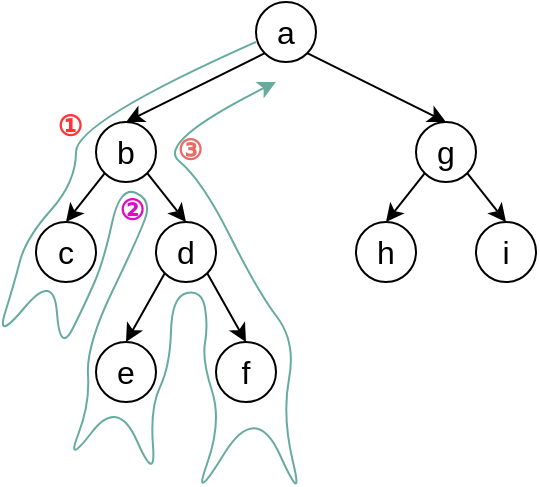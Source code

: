 <mxfile version="14.7.6" type="github" pages="2">
  <diagram id="kXJ8zeAZPTjubEKUILeX" name="第 1 页">
    <mxGraphModel dx="442" dy="266" grid="1" gridSize="1" guides="1" tooltips="1" connect="1" arrows="1" fold="1" page="1" pageScale="1" pageWidth="1169" pageHeight="827" math="0" shadow="0">
      <root>
        <mxCell id="0" />
        <mxCell id="1" parent="0" />
        <mxCell id="iWVI8-e-78U0TDI5ckhC-13" style="edgeStyle=none;rounded=0;orthogonalLoop=1;jettySize=auto;html=1;exitX=0;exitY=1;exitDx=0;exitDy=0;entryX=0.5;entryY=0;entryDx=0;entryDy=0;fontSize=16;" edge="1" parent="1" source="iWVI8-e-78U0TDI5ckhC-1" target="iWVI8-e-78U0TDI5ckhC-2">
          <mxGeometry relative="1" as="geometry" />
        </mxCell>
        <mxCell id="iWVI8-e-78U0TDI5ckhC-14" style="edgeStyle=none;rounded=0;orthogonalLoop=1;jettySize=auto;html=1;exitX=1;exitY=1;exitDx=0;exitDy=0;entryX=0.5;entryY=0;entryDx=0;entryDy=0;fontSize=16;" edge="1" parent="1" source="iWVI8-e-78U0TDI5ckhC-1" target="iWVI8-e-78U0TDI5ckhC-4">
          <mxGeometry relative="1" as="geometry" />
        </mxCell>
        <mxCell id="iWVI8-e-78U0TDI5ckhC-1" value="b" style="ellipse;whiteSpace=wrap;html=1;aspect=fixed;fontSize=16;" vertex="1" parent="1">
          <mxGeometry x="400" y="140" width="30" height="30" as="geometry" />
        </mxCell>
        <mxCell id="iWVI8-e-78U0TDI5ckhC-2" value="c" style="ellipse;whiteSpace=wrap;html=1;aspect=fixed;fontSize=16;" vertex="1" parent="1">
          <mxGeometry x="370" y="190" width="30" height="30" as="geometry" />
        </mxCell>
        <mxCell id="iWVI8-e-78U0TDI5ckhC-18" style="edgeStyle=none;rounded=0;orthogonalLoop=1;jettySize=auto;html=1;exitX=0;exitY=1;exitDx=0;exitDy=0;entryX=0.5;entryY=0;entryDx=0;entryDy=0;fontSize=16;" edge="1" parent="1" source="iWVI8-e-78U0TDI5ckhC-4" target="iWVI8-e-78U0TDI5ckhC-8">
          <mxGeometry relative="1" as="geometry" />
        </mxCell>
        <mxCell id="iWVI8-e-78U0TDI5ckhC-19" style="edgeStyle=none;rounded=0;orthogonalLoop=1;jettySize=auto;html=1;exitX=1;exitY=1;exitDx=0;exitDy=0;entryX=0.5;entryY=0;entryDx=0;entryDy=0;fontSize=16;" edge="1" parent="1" source="iWVI8-e-78U0TDI5ckhC-4" target="iWVI8-e-78U0TDI5ckhC-9">
          <mxGeometry relative="1" as="geometry" />
        </mxCell>
        <mxCell id="iWVI8-e-78U0TDI5ckhC-4" value="d" style="ellipse;whiteSpace=wrap;html=1;aspect=fixed;fontSize=16;" vertex="1" parent="1">
          <mxGeometry x="430" y="190" width="30" height="30" as="geometry" />
        </mxCell>
        <mxCell id="iWVI8-e-78U0TDI5ckhC-15" style="edgeStyle=none;rounded=0;orthogonalLoop=1;jettySize=auto;html=1;exitX=0;exitY=1;exitDx=0;exitDy=0;entryX=0.5;entryY=0;entryDx=0;entryDy=0;fontSize=16;" edge="1" parent="1" source="iWVI8-e-78U0TDI5ckhC-5" target="iWVI8-e-78U0TDI5ckhC-6">
          <mxGeometry relative="1" as="geometry" />
        </mxCell>
        <mxCell id="iWVI8-e-78U0TDI5ckhC-16" style="edgeStyle=none;rounded=0;orthogonalLoop=1;jettySize=auto;html=1;exitX=1;exitY=1;exitDx=0;exitDy=0;entryX=0.5;entryY=0;entryDx=0;entryDy=0;fontSize=16;" edge="1" parent="1" source="iWVI8-e-78U0TDI5ckhC-5" target="iWVI8-e-78U0TDI5ckhC-7">
          <mxGeometry relative="1" as="geometry" />
        </mxCell>
        <mxCell id="iWVI8-e-78U0TDI5ckhC-5" value="g" style="ellipse;whiteSpace=wrap;html=1;aspect=fixed;fontSize=16;" vertex="1" parent="1">
          <mxGeometry x="560" y="140" width="30" height="30" as="geometry" />
        </mxCell>
        <mxCell id="iWVI8-e-78U0TDI5ckhC-6" value="h" style="ellipse;whiteSpace=wrap;html=1;aspect=fixed;fontSize=16;" vertex="1" parent="1">
          <mxGeometry x="530" y="190" width="30" height="30" as="geometry" />
        </mxCell>
        <mxCell id="iWVI8-e-78U0TDI5ckhC-7" value="i" style="ellipse;whiteSpace=wrap;html=1;aspect=fixed;fontSize=16;" vertex="1" parent="1">
          <mxGeometry x="590" y="190" width="30" height="30" as="geometry" />
        </mxCell>
        <mxCell id="iWVI8-e-78U0TDI5ckhC-8" value="e" style="ellipse;whiteSpace=wrap;html=1;aspect=fixed;fontSize=16;" vertex="1" parent="1">
          <mxGeometry x="400" y="250" width="30" height="30" as="geometry" />
        </mxCell>
        <mxCell id="iWVI8-e-78U0TDI5ckhC-9" value="f" style="ellipse;whiteSpace=wrap;html=1;aspect=fixed;fontSize=16;" vertex="1" parent="1">
          <mxGeometry x="460" y="250" width="30" height="30" as="geometry" />
        </mxCell>
        <mxCell id="iWVI8-e-78U0TDI5ckhC-11" style="rounded=0;orthogonalLoop=1;jettySize=auto;html=1;exitX=0;exitY=1;exitDx=0;exitDy=0;entryX=0.5;entryY=0;entryDx=0;entryDy=0;fontSize=16;" edge="1" parent="1" source="iWVI8-e-78U0TDI5ckhC-10" target="iWVI8-e-78U0TDI5ckhC-1">
          <mxGeometry relative="1" as="geometry" />
        </mxCell>
        <mxCell id="iWVI8-e-78U0TDI5ckhC-12" style="edgeStyle=none;rounded=0;orthogonalLoop=1;jettySize=auto;html=1;exitX=1;exitY=1;exitDx=0;exitDy=0;entryX=0.5;entryY=0;entryDx=0;entryDy=0;fontSize=16;" edge="1" parent="1" source="iWVI8-e-78U0TDI5ckhC-10" target="iWVI8-e-78U0TDI5ckhC-5">
          <mxGeometry relative="1" as="geometry" />
        </mxCell>
        <mxCell id="iWVI8-e-78U0TDI5ckhC-10" value="a" style="ellipse;whiteSpace=wrap;html=1;aspect=fixed;fontSize=16;" vertex="1" parent="1">
          <mxGeometry x="480" y="80" width="30" height="30" as="geometry" />
        </mxCell>
        <mxCell id="iWVI8-e-78U0TDI5ckhC-20" value="" style="curved=1;endArrow=classic;html=1;fontSize=16;strokeColor=#67AB9F;" edge="1" parent="1">
          <mxGeometry width="50" height="50" relative="1" as="geometry">
            <mxPoint x="480" y="100" as="sourcePoint" />
            <mxPoint x="490" y="120" as="targetPoint" />
            <Array as="points">
              <mxPoint x="390" y="140" />
              <mxPoint x="390" y="170" />
              <mxPoint x="365" y="198" />
              <mxPoint x="359" y="221" />
              <mxPoint x="350" y="250" />
              <mxPoint x="379" y="215" />
              <mxPoint x="382" y="256" />
              <mxPoint x="395" y="230" />
              <mxPoint x="404" y="209" />
              <mxPoint x="412" y="172" />
              <mxPoint x="428" y="179" />
              <mxPoint x="421" y="198" />
              <mxPoint x="395" y="252" />
              <mxPoint x="397" y="281" />
              <mxPoint x="385" y="312" />
              <mxPoint x="411" y="278" />
              <mxPoint x="430" y="321" />
              <mxPoint x="427" y="283" />
              <mxPoint x="437" y="262" />
              <mxPoint x="438" y="227" />
              <mxPoint x="453" y="224" />
              <mxPoint x="456" y="242" />
              <mxPoint x="453" y="259" />
              <mxPoint x="463" y="290" />
              <mxPoint x="448" y="332" />
              <mxPoint x="480" y="280" />
              <mxPoint x="504" y="333" />
              <mxPoint x="493" y="287" />
              <mxPoint x="500" y="250" />
              <mxPoint x="481" y="225" />
              <mxPoint x="453" y="169" />
              <mxPoint x="430" y="150" />
            </Array>
          </mxGeometry>
        </mxCell>
        <mxCell id="iWVI8-e-78U0TDI5ckhC-23" value="&lt;b&gt;&lt;font style=&quot;font-size: 14px&quot;&gt;①&lt;/font&gt;&lt;/b&gt;" style="text;html=1;strokeColor=none;fillColor=none;align=center;verticalAlign=middle;whiteSpace=wrap;rounded=0;fontSize=16;fontColor=#FF3333;" vertex="1" parent="1">
          <mxGeometry x="378" y="132" width="18" height="17" as="geometry" />
        </mxCell>
        <mxCell id="iWVI8-e-78U0TDI5ckhC-24" value="&lt;b&gt;&lt;font style=&quot;font-size: 14px&quot;&gt;②&lt;/font&gt;&lt;/b&gt;" style="text;html=1;strokeColor=none;fillColor=none;align=center;verticalAlign=middle;whiteSpace=wrap;rounded=0;fontSize=16;fontColor=#E00BC4;" vertex="1" parent="1">
          <mxGeometry x="409" y="174" width="18" height="17" as="geometry" />
        </mxCell>
        <mxCell id="iWVI8-e-78U0TDI5ckhC-25" value="&lt;b&gt;&lt;font style=&quot;font-size: 14px&quot;&gt;③&lt;/font&gt;&lt;/b&gt;" style="text;html=1;strokeColor=none;fillColor=none;align=center;verticalAlign=middle;whiteSpace=wrap;rounded=0;fontSize=16;fontColor=#EA6B66;" vertex="1" parent="1">
          <mxGeometry x="438" y="144" width="18" height="17" as="geometry" />
        </mxCell>
      </root>
    </mxGraphModel>
  </diagram>
  <diagram id="NBhHOu9BcgCPmyBcyLKC" name="第 2 页">
    <mxGraphModel dx="641" dy="385" grid="1" gridSize="10" guides="1" tooltips="1" connect="1" arrows="1" fold="1" page="1" pageScale="1" pageWidth="1169" pageHeight="827" math="0" shadow="0">
      <root>
        <mxCell id="1IYhPZbYaYBgLNDLqs1K-0" />
        <mxCell id="1IYhPZbYaYBgLNDLqs1K-1" parent="1IYhPZbYaYBgLNDLqs1K-0" />
        <mxCell id="1IYhPZbYaYBgLNDLqs1K-2" style="edgeStyle=none;rounded=0;orthogonalLoop=1;jettySize=auto;html=1;exitX=0;exitY=1;exitDx=0;exitDy=0;entryX=0.5;entryY=0;entryDx=0;entryDy=0;fontSize=16;" edge="1" parent="1IYhPZbYaYBgLNDLqs1K-1" source="1IYhPZbYaYBgLNDLqs1K-4" target="1IYhPZbYaYBgLNDLqs1K-5">
          <mxGeometry relative="1" as="geometry" />
        </mxCell>
        <mxCell id="1IYhPZbYaYBgLNDLqs1K-3" style="edgeStyle=none;rounded=0;orthogonalLoop=1;jettySize=auto;html=1;exitX=1;exitY=1;exitDx=0;exitDy=0;entryX=0.5;entryY=0;entryDx=0;entryDy=0;fontSize=16;" edge="1" parent="1IYhPZbYaYBgLNDLqs1K-1" source="1IYhPZbYaYBgLNDLqs1K-4" target="1IYhPZbYaYBgLNDLqs1K-8">
          <mxGeometry relative="1" as="geometry" />
        </mxCell>
        <mxCell id="1IYhPZbYaYBgLNDLqs1K-4" value="2" style="ellipse;whiteSpace=wrap;html=1;aspect=fixed;fontSize=16;" vertex="1" parent="1IYhPZbYaYBgLNDLqs1K-1">
          <mxGeometry x="420" y="140" width="30" height="30" as="geometry" />
        </mxCell>
        <mxCell id="1IYhPZbYaYBgLNDLqs1K-5" value="1" style="ellipse;whiteSpace=wrap;html=1;aspect=fixed;fontSize=16;" vertex="1" parent="1IYhPZbYaYBgLNDLqs1K-1">
          <mxGeometry x="390" y="190" width="30" height="30" as="geometry" />
        </mxCell>
        <mxCell id="1IYhPZbYaYBgLNDLqs1K-8" value="4" style="ellipse;whiteSpace=wrap;html=1;aspect=fixed;fontSize=16;" vertex="1" parent="1IYhPZbYaYBgLNDLqs1K-1">
          <mxGeometry x="450" y="190" width="30" height="30" as="geometry" />
        </mxCell>
        <mxCell id="1IYhPZbYaYBgLNDLqs1K-9" style="edgeStyle=none;rounded=0;orthogonalLoop=1;jettySize=auto;html=1;exitX=0;exitY=1;exitDx=0;exitDy=0;entryX=0.5;entryY=0;entryDx=0;entryDy=0;fontSize=16;" edge="1" parent="1IYhPZbYaYBgLNDLqs1K-1" source="1IYhPZbYaYBgLNDLqs1K-11" target="1IYhPZbYaYBgLNDLqs1K-12">
          <mxGeometry relative="1" as="geometry" />
        </mxCell>
        <mxCell id="1IYhPZbYaYBgLNDLqs1K-10" style="edgeStyle=none;rounded=0;orthogonalLoop=1;jettySize=auto;html=1;exitX=1;exitY=1;exitDx=0;exitDy=0;entryX=0.5;entryY=0;entryDx=0;entryDy=0;fontSize=16;" edge="1" parent="1IYhPZbYaYBgLNDLqs1K-1" source="1IYhPZbYaYBgLNDLqs1K-11" target="1IYhPZbYaYBgLNDLqs1K-13">
          <mxGeometry relative="1" as="geometry" />
        </mxCell>
        <mxCell id="1IYhPZbYaYBgLNDLqs1K-11" value="12" style="ellipse;whiteSpace=wrap;html=1;aspect=fixed;fontSize=16;" vertex="1" parent="1IYhPZbYaYBgLNDLqs1K-1">
          <mxGeometry x="530" y="140" width="30" height="30" as="geometry" />
        </mxCell>
        <mxCell id="1IYhPZbYaYBgLNDLqs1K-12" value="8" style="ellipse;whiteSpace=wrap;html=1;aspect=fixed;fontSize=16;" vertex="1" parent="1IYhPZbYaYBgLNDLqs1K-1">
          <mxGeometry x="500" y="190" width="30" height="30" as="geometry" />
        </mxCell>
        <mxCell id="1IYhPZbYaYBgLNDLqs1K-13" value="20" style="ellipse;whiteSpace=wrap;html=1;aspect=fixed;fontSize=16;" vertex="1" parent="1IYhPZbYaYBgLNDLqs1K-1">
          <mxGeometry x="560" y="190" width="30" height="30" as="geometry" />
        </mxCell>
        <mxCell id="1IYhPZbYaYBgLNDLqs1K-16" style="rounded=0;orthogonalLoop=1;jettySize=auto;html=1;exitX=0;exitY=1;exitDx=0;exitDy=0;entryX=0.5;entryY=0;entryDx=0;entryDy=0;fontSize=16;" edge="1" parent="1IYhPZbYaYBgLNDLqs1K-1" source="1IYhPZbYaYBgLNDLqs1K-18" target="1IYhPZbYaYBgLNDLqs1K-4">
          <mxGeometry relative="1" as="geometry" />
        </mxCell>
        <mxCell id="1IYhPZbYaYBgLNDLqs1K-17" style="edgeStyle=none;rounded=0;orthogonalLoop=1;jettySize=auto;html=1;exitX=1;exitY=1;exitDx=0;exitDy=0;entryX=0.5;entryY=0;entryDx=0;entryDy=0;fontSize=16;" edge="1" parent="1IYhPZbYaYBgLNDLqs1K-1" source="1IYhPZbYaYBgLNDLqs1K-18" target="1IYhPZbYaYBgLNDLqs1K-11">
          <mxGeometry relative="1" as="geometry" />
        </mxCell>
        <mxCell id="1IYhPZbYaYBgLNDLqs1K-18" value="5" style="ellipse;whiteSpace=wrap;html=1;aspect=fixed;fontSize=16;" vertex="1" parent="1IYhPZbYaYBgLNDLqs1K-1">
          <mxGeometry x="480" y="80" width="30" height="30" as="geometry" />
        </mxCell>
        <mxCell id="1IYhPZbYaYBgLNDLqs1K-22" style="edgeStyle=none;rounded=0;orthogonalLoop=1;jettySize=auto;html=1;exitX=0;exitY=1;exitDx=0;exitDy=0;entryX=0.5;entryY=0;entryDx=0;entryDy=0;fontSize=16;" edge="1" parent="1IYhPZbYaYBgLNDLqs1K-1" source="1IYhPZbYaYBgLNDLqs1K-24" target="1IYhPZbYaYBgLNDLqs1K-25">
          <mxGeometry relative="1" as="geometry" />
        </mxCell>
        <mxCell id="1IYhPZbYaYBgLNDLqs1K-23" style="edgeStyle=none;rounded=0;orthogonalLoop=1;jettySize=auto;html=1;exitX=1;exitY=1;exitDx=0;exitDy=0;entryX=0.5;entryY=0;entryDx=0;entryDy=0;fontSize=16;" edge="1" parent="1IYhPZbYaYBgLNDLqs1K-1" source="1IYhPZbYaYBgLNDLqs1K-24" target="1IYhPZbYaYBgLNDLqs1K-26">
          <mxGeometry relative="1" as="geometry" />
        </mxCell>
        <mxCell id="1IYhPZbYaYBgLNDLqs1K-24" value="2" style="ellipse;whiteSpace=wrap;html=1;aspect=fixed;fontSize=16;" vertex="1" parent="1IYhPZbYaYBgLNDLqs1K-1">
          <mxGeometry x="170" y="140" width="30" height="30" as="geometry" />
        </mxCell>
        <mxCell id="1IYhPZbYaYBgLNDLqs1K-25" value="20" style="ellipse;whiteSpace=wrap;html=1;aspect=fixed;fontSize=16;fillColor=#f8cecc;strokeColor=#b85450;" vertex="1" parent="1IYhPZbYaYBgLNDLqs1K-1">
          <mxGeometry x="140" y="190" width="30" height="30" as="geometry" />
        </mxCell>
        <mxCell id="1IYhPZbYaYBgLNDLqs1K-26" value="4" style="ellipse;whiteSpace=wrap;html=1;aspect=fixed;fontSize=16;" vertex="1" parent="1IYhPZbYaYBgLNDLqs1K-1">
          <mxGeometry x="200" y="190" width="30" height="30" as="geometry" />
        </mxCell>
        <mxCell id="1IYhPZbYaYBgLNDLqs1K-27" style="edgeStyle=none;rounded=0;orthogonalLoop=1;jettySize=auto;html=1;exitX=0;exitY=1;exitDx=0;exitDy=0;entryX=0.5;entryY=0;entryDx=0;entryDy=0;fontSize=16;" edge="1" parent="1IYhPZbYaYBgLNDLqs1K-1" source="1IYhPZbYaYBgLNDLqs1K-29" target="1IYhPZbYaYBgLNDLqs1K-30">
          <mxGeometry relative="1" as="geometry" />
        </mxCell>
        <mxCell id="1IYhPZbYaYBgLNDLqs1K-28" style="edgeStyle=none;rounded=0;orthogonalLoop=1;jettySize=auto;html=1;exitX=1;exitY=1;exitDx=0;exitDy=0;entryX=0.5;entryY=0;entryDx=0;entryDy=0;fontSize=16;" edge="1" parent="1IYhPZbYaYBgLNDLqs1K-1" source="1IYhPZbYaYBgLNDLqs1K-29" target="1IYhPZbYaYBgLNDLqs1K-31">
          <mxGeometry relative="1" as="geometry" />
        </mxCell>
        <mxCell id="1IYhPZbYaYBgLNDLqs1K-29" value="12" style="ellipse;whiteSpace=wrap;html=1;aspect=fixed;fontSize=16;" vertex="1" parent="1IYhPZbYaYBgLNDLqs1K-1">
          <mxGeometry x="280" y="140" width="30" height="30" as="geometry" />
        </mxCell>
        <mxCell id="1IYhPZbYaYBgLNDLqs1K-30" value="8" style="ellipse;whiteSpace=wrap;html=1;aspect=fixed;fontSize=16;" vertex="1" parent="1IYhPZbYaYBgLNDLqs1K-1">
          <mxGeometry x="250" y="190" width="30" height="30" as="geometry" />
        </mxCell>
        <mxCell id="1IYhPZbYaYBgLNDLqs1K-31" value="1" style="ellipse;whiteSpace=wrap;html=1;aspect=fixed;fontSize=16;fillColor=#f8cecc;strokeColor=#b85450;" vertex="1" parent="1IYhPZbYaYBgLNDLqs1K-1">
          <mxGeometry x="310" y="190" width="30" height="30" as="geometry" />
        </mxCell>
        <mxCell id="1IYhPZbYaYBgLNDLqs1K-32" style="rounded=0;orthogonalLoop=1;jettySize=auto;html=1;exitX=0;exitY=1;exitDx=0;exitDy=0;entryX=0.5;entryY=0;entryDx=0;entryDy=0;fontSize=16;" edge="1" parent="1IYhPZbYaYBgLNDLqs1K-1" source="1IYhPZbYaYBgLNDLqs1K-34" target="1IYhPZbYaYBgLNDLqs1K-24">
          <mxGeometry relative="1" as="geometry" />
        </mxCell>
        <mxCell id="1IYhPZbYaYBgLNDLqs1K-33" style="edgeStyle=none;rounded=0;orthogonalLoop=1;jettySize=auto;html=1;exitX=1;exitY=1;exitDx=0;exitDy=0;entryX=0.5;entryY=0;entryDx=0;entryDy=0;fontSize=16;" edge="1" parent="1IYhPZbYaYBgLNDLqs1K-1" source="1IYhPZbYaYBgLNDLqs1K-34" target="1IYhPZbYaYBgLNDLqs1K-29">
          <mxGeometry relative="1" as="geometry" />
        </mxCell>
        <mxCell id="1IYhPZbYaYBgLNDLqs1K-34" value="5" style="ellipse;whiteSpace=wrap;html=1;aspect=fixed;fontSize=16;" vertex="1" parent="1IYhPZbYaYBgLNDLqs1K-1">
          <mxGeometry x="230" y="80" width="30" height="30" as="geometry" />
        </mxCell>
        <mxCell id="1IYhPZbYaYBgLNDLqs1K-35" value="1， 2，4，5，8，12，20" style="text;html=1;strokeColor=none;fillColor=none;align=center;verticalAlign=middle;whiteSpace=wrap;rounded=0;fontSize=16;" vertex="1" parent="1IYhPZbYaYBgLNDLqs1K-1">
          <mxGeometry x="395" y="280" width="195" height="20" as="geometry" />
        </mxCell>
        <mxCell id="1IYhPZbYaYBgLNDLqs1K-36" value="中序遍历" style="text;html=1;strokeColor=none;fillColor=none;align=center;verticalAlign=middle;whiteSpace=wrap;rounded=0;fontSize=16;" vertex="1" parent="1IYhPZbYaYBgLNDLqs1K-1">
          <mxGeometry x="395" y="260" width="75" height="20" as="geometry" />
        </mxCell>
        <mxCell id="1IYhPZbYaYBgLNDLqs1K-37" value="&lt;font color=&quot;#ff99cc&quot;&gt;20&lt;/font&gt;， 2，4，5，8，12，&lt;font color=&quot;#cc6872&quot;&gt;1&lt;/font&gt;" style="text;html=1;strokeColor=none;fillColor=none;align=center;verticalAlign=middle;whiteSpace=wrap;rounded=0;fontSize=16;fontColor=#67AB9F;" vertex="1" parent="1IYhPZbYaYBgLNDLqs1K-1">
          <mxGeometry x="140" y="280" width="195" height="20" as="geometry" />
        </mxCell>
        <mxCell id="1IYhPZbYaYBgLNDLqs1K-38" value="中序遍历" style="text;html=1;strokeColor=none;fillColor=none;align=center;verticalAlign=middle;whiteSpace=wrap;rounded=0;fontSize=16;fontColor=#67AB9F;" vertex="1" parent="1IYhPZbYaYBgLNDLqs1K-1">
          <mxGeometry x="140" y="260" width="75" height="20" as="geometry" />
        </mxCell>
        <mxCell id="1IYhPZbYaYBgLNDLqs1K-47" value="" style="rounded=0;whiteSpace=wrap;html=1;fontSize=16;fontColor=#000000;" vertex="1" parent="1IYhPZbYaYBgLNDLqs1K-1">
          <mxGeometry x="274" y="434" width="60" height="80" as="geometry" />
        </mxCell>
        <mxCell id="1IYhPZbYaYBgLNDLqs1K-48" value="" style="rounded=0;whiteSpace=wrap;html=1;fontSize=16;fontColor=#000000;" vertex="1" parent="1IYhPZbYaYBgLNDLqs1K-1">
          <mxGeometry x="134" y="434" width="60" height="80" as="geometry" />
        </mxCell>
        <mxCell id="1IYhPZbYaYBgLNDLqs1K-49" value="1， 2，4，5，8，12，20" style="text;html=1;strokeColor=none;fillColor=none;align=center;verticalAlign=middle;whiteSpace=wrap;rounded=0;fontSize=16;" vertex="1" parent="1IYhPZbYaYBgLNDLqs1K-1">
          <mxGeometry x="389" y="434" width="195" height="20" as="geometry" />
        </mxCell>
        <mxCell id="1IYhPZbYaYBgLNDLqs1K-50" value="中序遍历" style="text;html=1;strokeColor=none;fillColor=none;align=center;verticalAlign=middle;whiteSpace=wrap;rounded=0;fontSize=16;" vertex="1" parent="1IYhPZbYaYBgLNDLqs1K-1">
          <mxGeometry x="389" y="414" width="75" height="20" as="geometry" />
        </mxCell>
        <mxCell id="1IYhPZbYaYBgLNDLqs1K-51" value="&lt;font color=&quot;#ff99cc&quot;&gt;20&lt;/font&gt;， 2，4，5，8，12，&lt;font color=&quot;#cc6872&quot;&gt;1&lt;/font&gt;" style="text;html=1;strokeColor=none;fillColor=none;align=center;verticalAlign=middle;whiteSpace=wrap;rounded=0;fontSize=16;fontColor=#67AB9F;" vertex="1" parent="1IYhPZbYaYBgLNDLqs1K-1">
          <mxGeometry x="134" y="434" width="195" height="20" as="geometry" />
        </mxCell>
        <mxCell id="1IYhPZbYaYBgLNDLqs1K-52" value="中序遍历" style="text;html=1;strokeColor=none;fillColor=none;align=center;verticalAlign=middle;whiteSpace=wrap;rounded=0;fontSize=16;fontColor=#67AB9F;" vertex="1" parent="1IYhPZbYaYBgLNDLqs1K-1">
          <mxGeometry x="134" y="414" width="75" height="20" as="geometry" />
        </mxCell>
        <mxCell id="1IYhPZbYaYBgLNDLqs1K-53" style="edgeStyle=none;rounded=0;orthogonalLoop=1;jettySize=auto;html=1;exitX=0.5;exitY=0;exitDx=0;exitDy=0;entryX=0.077;entryY=1.058;entryDx=0;entryDy=0;entryPerimeter=0;fontSize=16;fontColor=#000000;strokeColor=#001DBC;fillColor=#0050ef;" edge="1" parent="1IYhPZbYaYBgLNDLqs1K-1" source="1IYhPZbYaYBgLNDLqs1K-54" target="1IYhPZbYaYBgLNDLqs1K-51">
          <mxGeometry relative="1" as="geometry" />
        </mxCell>
        <mxCell id="1IYhPZbYaYBgLNDLqs1K-54" value="p1" style="text;html=1;strokeColor=none;fillColor=none;align=center;verticalAlign=middle;whiteSpace=wrap;rounded=0;fontSize=16;fontColor=#000000;" vertex="1" parent="1IYhPZbYaYBgLNDLqs1K-1">
          <mxGeometry x="129" y="484" width="40" height="20" as="geometry" />
        </mxCell>
        <mxCell id="1IYhPZbYaYBgLNDLqs1K-55" style="edgeStyle=none;rounded=0;orthogonalLoop=1;jettySize=auto;html=1;exitX=0.5;exitY=0;exitDx=0;exitDy=0;entryX=0.948;entryY=1;entryDx=0;entryDy=0;entryPerimeter=0;fontSize=16;fontColor=#000000;strokeColor=#001DBC;fillColor=#0050ef;" edge="1" parent="1IYhPZbYaYBgLNDLqs1K-1" source="1IYhPZbYaYBgLNDLqs1K-56" target="1IYhPZbYaYBgLNDLqs1K-51">
          <mxGeometry relative="1" as="geometry" />
        </mxCell>
        <mxCell id="1IYhPZbYaYBgLNDLqs1K-56" value="p2" style="text;html=1;strokeColor=none;fillColor=none;align=center;verticalAlign=middle;whiteSpace=wrap;rounded=0;fontSize=16;fontColor=#000000;" vertex="1" parent="1IYhPZbYaYBgLNDLqs1K-1">
          <mxGeometry x="299" y="484" width="40" height="20" as="geometry" />
        </mxCell>
      </root>
    </mxGraphModel>
  </diagram>
</mxfile>
